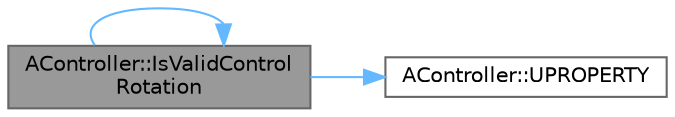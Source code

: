 digraph "AController::IsValidControlRotation"
{
 // INTERACTIVE_SVG=YES
 // LATEX_PDF_SIZE
  bgcolor="transparent";
  edge [fontname=Helvetica,fontsize=10,labelfontname=Helvetica,labelfontsize=10];
  node [fontname=Helvetica,fontsize=10,shape=box,height=0.2,width=0.4];
  rankdir="LR";
  Node1 [id="Node000001",label="AController::IsValidControl\lRotation",height=0.2,width=0.4,color="gray40", fillcolor="grey60", style="filled", fontcolor="black",tooltip="Return false if rotation contains NaN or extremely large values (usually resulting from uninitialized..."];
  Node1 -> Node1 [id="edge1_Node000001_Node000001",color="steelblue1",style="solid",tooltip=" "];
  Node1 -> Node2 [id="edge2_Node000001_Node000002",color="steelblue1",style="solid",tooltip=" "];
  Node2 [id="Node000002",label="AController::UPROPERTY",height=0.2,width=0.4,color="grey40", fillcolor="white", style="filled",URL="$df/d0f/classAController.html#a08dbfd687c0cc870a49e2834e1b81944",tooltip="Default Constructor."];
}
